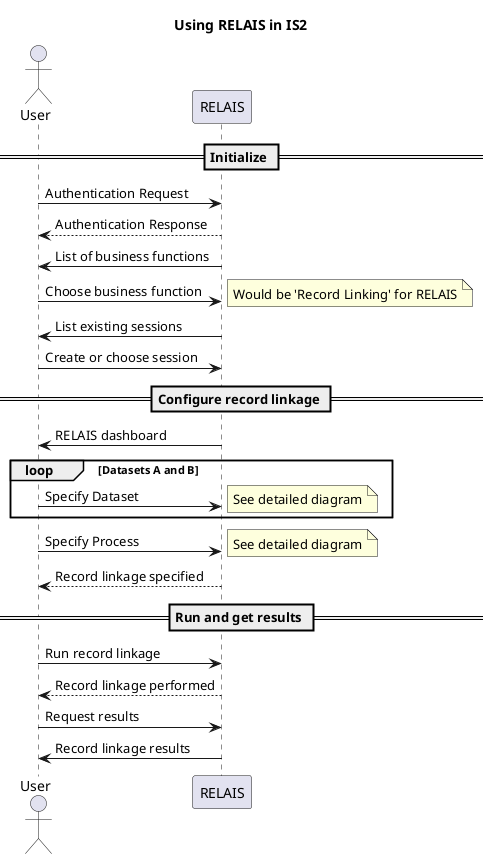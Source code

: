 @startuml relais-seqence

title Using RELAIS in IS2
actor User

== Initialize ==

User -> RELAIS: Authentication Request
User <-- RELAIS: Authentication Response

User <- RELAIS: List of business functions
User -> RELAIS: Choose business function
note right: Would be 'Record Linking' for RELAIS

User <- RELAIS: List existing sessions
User -> RELAIS: Create or choose session

== Configure record linkage ==

User <- RELAIS: RELAIS dashboard
loop Datasets A and B
User -> RELAIS: Specify Dataset
note right: See detailed diagram
end
User -> RELAIS: Specify Process
note right: See detailed diagram
User <-- RELAIS: Record linkage specified

== Run and get results ==

User -> RELAIS: Run record linkage
User <-- RELAIS: Record linkage performed
User -> RELAIS: Request results
User <- RELAIS: Record linkage results

@enduml